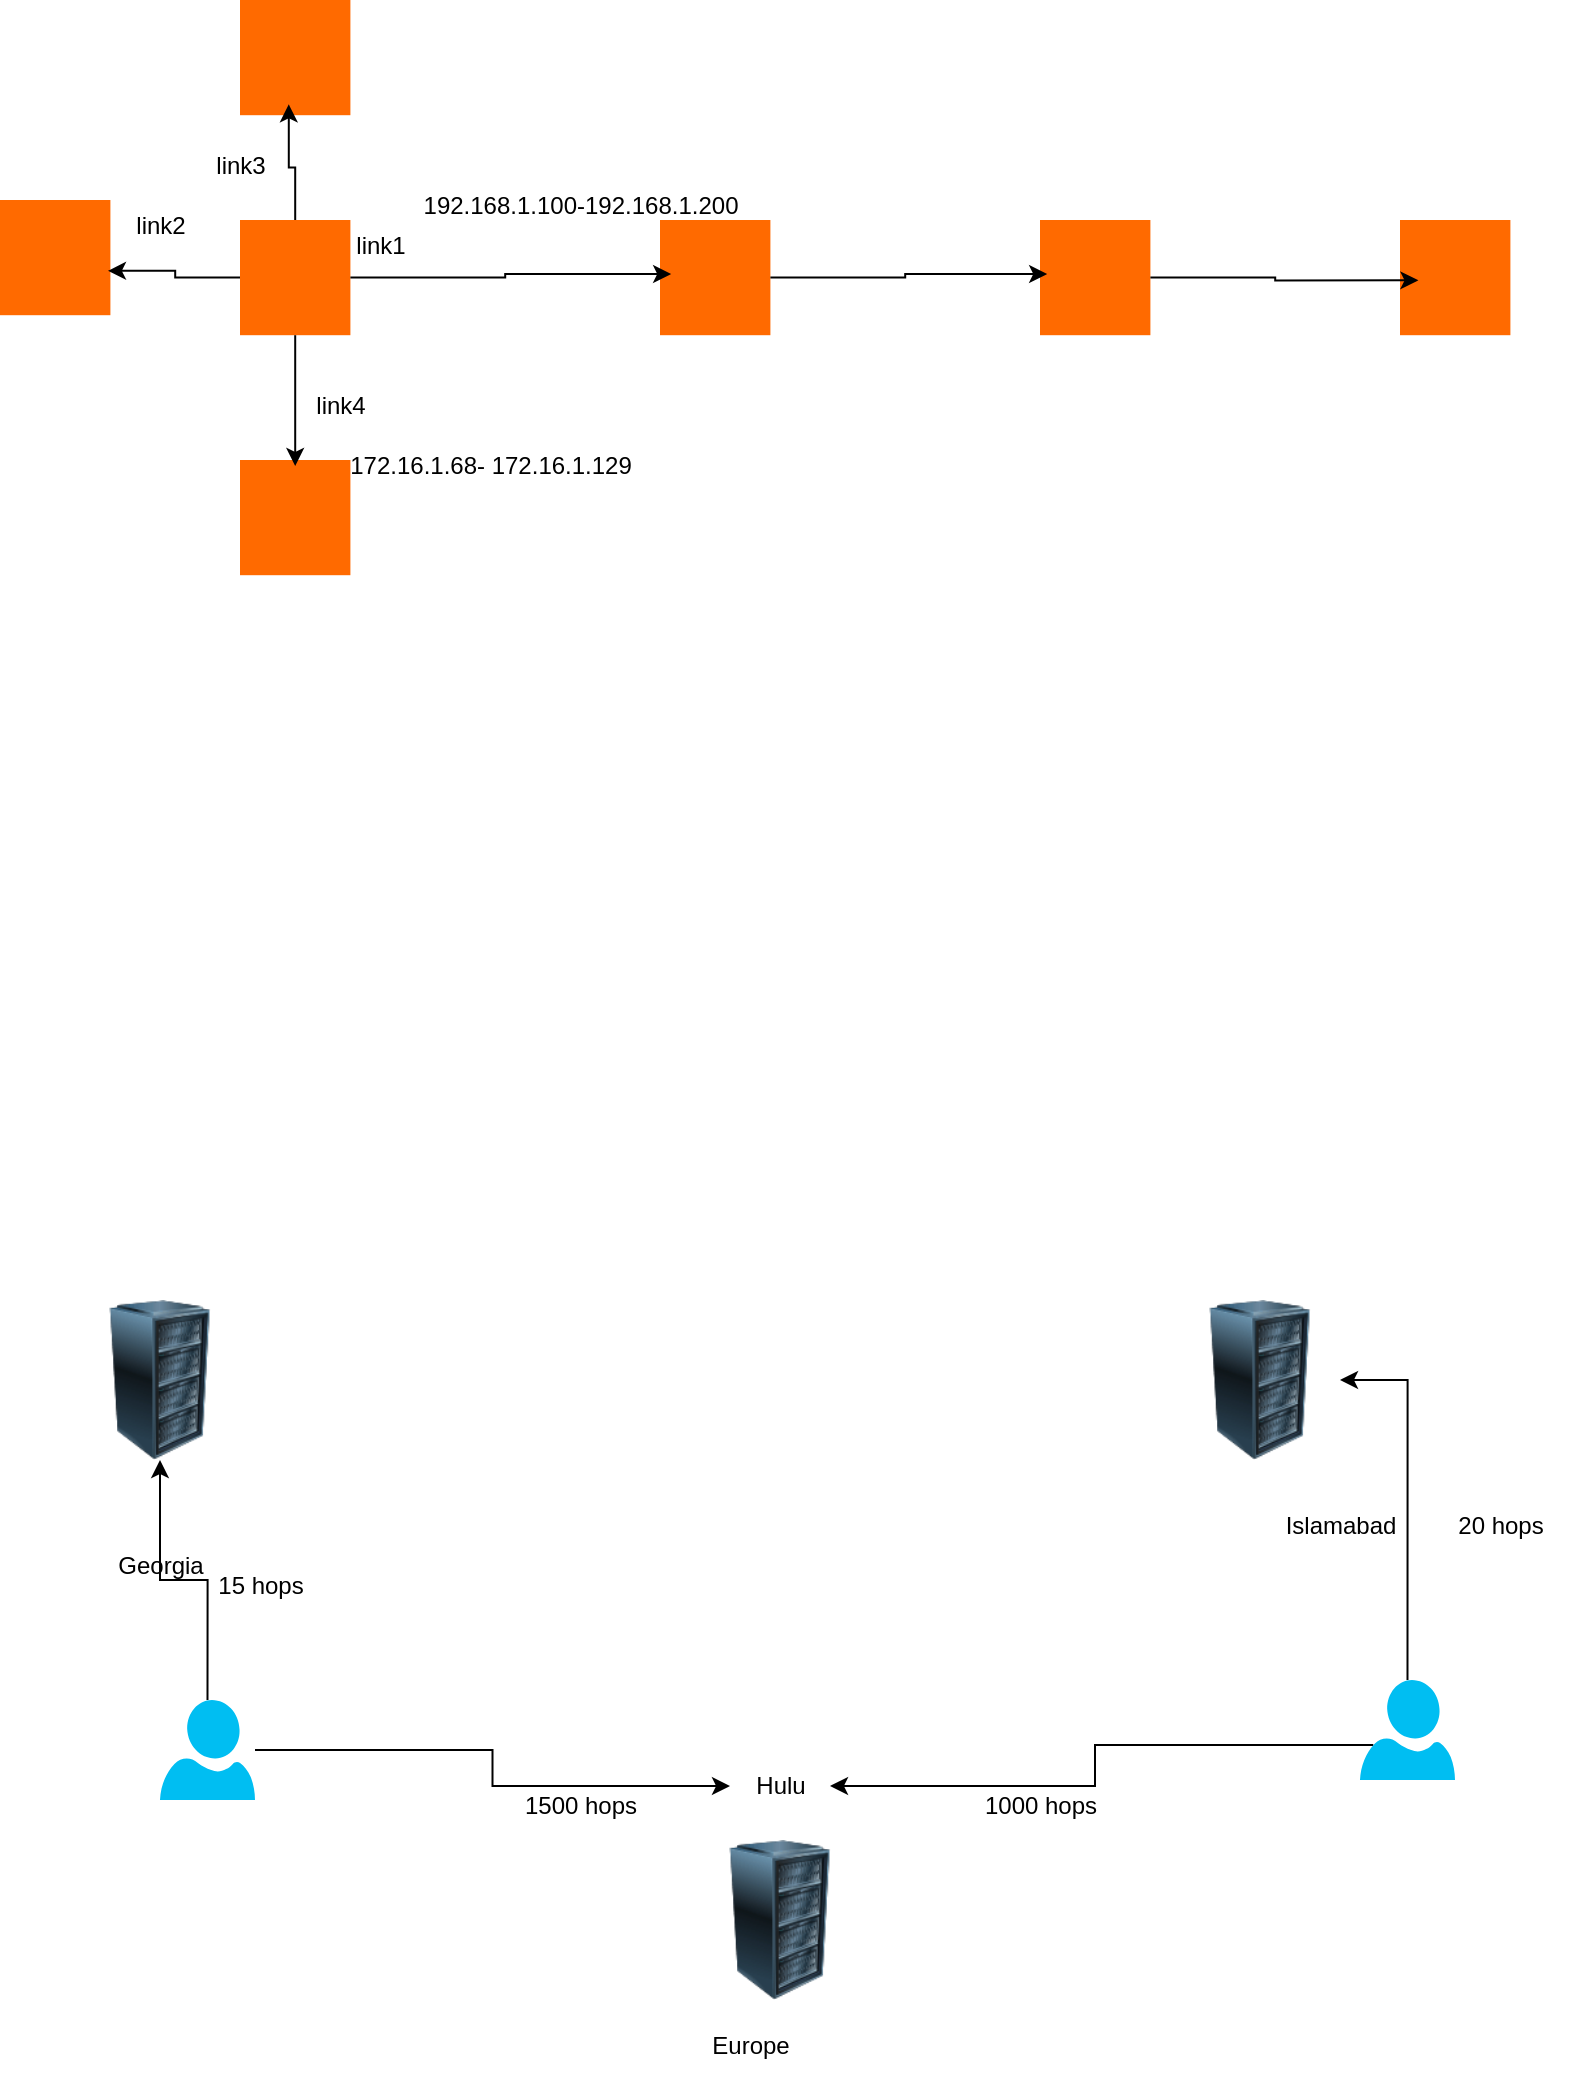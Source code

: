 <mxfile version="25.0.1">
  <diagram name="Page-1" id="DeTPh-dY3NMR_ZwV3VYR">
    <mxGraphModel dx="1050" dy="557" grid="1" gridSize="10" guides="1" tooltips="1" connect="1" arrows="1" fold="1" page="1" pageScale="1" pageWidth="850" pageHeight="1100" math="0" shadow="0">
      <root>
        <mxCell id="0" />
        <mxCell id="1" parent="0" />
        <mxCell id="nvoJi4NI6ZoAr2DGzt8q-1" value="" style="points=[];aspect=fixed;html=1;align=center;shadow=0;dashed=0;fillColor=#FF6A00;strokeColor=none;shape=mxgraph.alibaba_cloud.router;" vertex="1" parent="1">
          <mxGeometry x="140" y="150" width="55.2" height="57.6" as="geometry" />
        </mxCell>
        <mxCell id="nvoJi4NI6ZoAr2DGzt8q-2" value="" style="points=[];aspect=fixed;html=1;align=center;shadow=0;dashed=0;fillColor=#FF6A00;strokeColor=none;shape=mxgraph.alibaba_cloud.router;" vertex="1" parent="1">
          <mxGeometry x="350" y="150" width="55.2" height="57.6" as="geometry" />
        </mxCell>
        <mxCell id="nvoJi4NI6ZoAr2DGzt8q-3" value="" style="points=[];aspect=fixed;html=1;align=center;shadow=0;dashed=0;fillColor=#FF6A00;strokeColor=none;shape=mxgraph.alibaba_cloud.router;" vertex="1" parent="1">
          <mxGeometry x="540" y="150" width="55.2" height="57.6" as="geometry" />
        </mxCell>
        <mxCell id="nvoJi4NI6ZoAr2DGzt8q-4" value="" style="points=[];aspect=fixed;html=1;align=center;shadow=0;dashed=0;fillColor=#FF6A00;strokeColor=none;shape=mxgraph.alibaba_cloud.router;" vertex="1" parent="1">
          <mxGeometry x="720" y="150" width="55.2" height="57.6" as="geometry" />
        </mxCell>
        <mxCell id="nvoJi4NI6ZoAr2DGzt8q-5" style="edgeStyle=orthogonalEdgeStyle;rounded=0;orthogonalLoop=1;jettySize=auto;html=1;entryX=0.101;entryY=0.469;entryDx=0;entryDy=0;entryPerimeter=0;" edge="1" parent="1" source="nvoJi4NI6ZoAr2DGzt8q-1" target="nvoJi4NI6ZoAr2DGzt8q-2">
          <mxGeometry relative="1" as="geometry" />
        </mxCell>
        <mxCell id="nvoJi4NI6ZoAr2DGzt8q-6" value="" style="points=[];aspect=fixed;html=1;align=center;shadow=0;dashed=0;fillColor=#FF6A00;strokeColor=none;shape=mxgraph.alibaba_cloud.router;" vertex="1" parent="1">
          <mxGeometry x="140" y="40" width="55.2" height="57.6" as="geometry" />
        </mxCell>
        <mxCell id="nvoJi4NI6ZoAr2DGzt8q-7" style="edgeStyle=orthogonalEdgeStyle;rounded=0;orthogonalLoop=1;jettySize=auto;html=1;entryX=0.442;entryY=0.906;entryDx=0;entryDy=0;entryPerimeter=0;" edge="1" parent="1" source="nvoJi4NI6ZoAr2DGzt8q-1" target="nvoJi4NI6ZoAr2DGzt8q-6">
          <mxGeometry relative="1" as="geometry" />
        </mxCell>
        <mxCell id="nvoJi4NI6ZoAr2DGzt8q-8" value="" style="points=[];aspect=fixed;html=1;align=center;shadow=0;dashed=0;fillColor=#FF6A00;strokeColor=none;shape=mxgraph.alibaba_cloud.router;" vertex="1" parent="1">
          <mxGeometry x="20" y="140" width="55.2" height="57.6" as="geometry" />
        </mxCell>
        <mxCell id="nvoJi4NI6ZoAr2DGzt8q-9" style="edgeStyle=orthogonalEdgeStyle;rounded=0;orthogonalLoop=1;jettySize=auto;html=1;entryX=0.978;entryY=0.615;entryDx=0;entryDy=0;entryPerimeter=0;" edge="1" parent="1" source="nvoJi4NI6ZoAr2DGzt8q-1" target="nvoJi4NI6ZoAr2DGzt8q-8">
          <mxGeometry relative="1" as="geometry" />
        </mxCell>
        <mxCell id="nvoJi4NI6ZoAr2DGzt8q-10" value="" style="points=[];aspect=fixed;html=1;align=center;shadow=0;dashed=0;fillColor=#FF6A00;strokeColor=none;shape=mxgraph.alibaba_cloud.router;" vertex="1" parent="1">
          <mxGeometry x="140" y="270" width="55.2" height="57.6" as="geometry" />
        </mxCell>
        <mxCell id="nvoJi4NI6ZoAr2DGzt8q-11" style="edgeStyle=orthogonalEdgeStyle;rounded=0;orthogonalLoop=1;jettySize=auto;html=1;entryX=0.5;entryY=0.052;entryDx=0;entryDy=0;entryPerimeter=0;" edge="1" parent="1" source="nvoJi4NI6ZoAr2DGzt8q-1" target="nvoJi4NI6ZoAr2DGzt8q-10">
          <mxGeometry relative="1" as="geometry" />
        </mxCell>
        <mxCell id="nvoJi4NI6ZoAr2DGzt8q-12" value="link1" style="text;html=1;align=center;verticalAlign=middle;resizable=0;points=[];autosize=1;strokeColor=none;fillColor=none;" vertex="1" parent="1">
          <mxGeometry x="185" y="148" width="50" height="30" as="geometry" />
        </mxCell>
        <mxCell id="nvoJi4NI6ZoAr2DGzt8q-13" value="link2" style="text;html=1;align=center;verticalAlign=middle;resizable=0;points=[];autosize=1;strokeColor=none;fillColor=none;" vertex="1" parent="1">
          <mxGeometry x="75" y="138" width="50" height="30" as="geometry" />
        </mxCell>
        <mxCell id="nvoJi4NI6ZoAr2DGzt8q-14" value="link3" style="text;html=1;align=center;verticalAlign=middle;resizable=0;points=[];autosize=1;strokeColor=none;fillColor=none;" vertex="1" parent="1">
          <mxGeometry x="115" y="108" width="50" height="30" as="geometry" />
        </mxCell>
        <mxCell id="nvoJi4NI6ZoAr2DGzt8q-15" value="link4" style="text;html=1;align=center;verticalAlign=middle;resizable=0;points=[];autosize=1;strokeColor=none;fillColor=none;" vertex="1" parent="1">
          <mxGeometry x="165" y="228" width="50" height="30" as="geometry" />
        </mxCell>
        <mxCell id="nvoJi4NI6ZoAr2DGzt8q-16" value="192.168.1.100-192.168.1.200" style="text;html=1;align=center;verticalAlign=middle;resizable=0;points=[];autosize=1;strokeColor=none;fillColor=none;" vertex="1" parent="1">
          <mxGeometry x="220" y="128" width="180" height="30" as="geometry" />
        </mxCell>
        <mxCell id="nvoJi4NI6ZoAr2DGzt8q-17" value="172.16.1.68- 172.16.1.129" style="text;html=1;align=center;verticalAlign=middle;resizable=0;points=[];autosize=1;strokeColor=none;fillColor=none;" vertex="1" parent="1">
          <mxGeometry x="185" y="258" width="160" height="30" as="geometry" />
        </mxCell>
        <mxCell id="nvoJi4NI6ZoAr2DGzt8q-18" style="edgeStyle=orthogonalEdgeStyle;rounded=0;orthogonalLoop=1;jettySize=auto;html=1;entryX=0.065;entryY=0.469;entryDx=0;entryDy=0;entryPerimeter=0;" edge="1" parent="1" source="nvoJi4NI6ZoAr2DGzt8q-2" target="nvoJi4NI6ZoAr2DGzt8q-3">
          <mxGeometry relative="1" as="geometry" />
        </mxCell>
        <mxCell id="nvoJi4NI6ZoAr2DGzt8q-19" style="edgeStyle=orthogonalEdgeStyle;rounded=0;orthogonalLoop=1;jettySize=auto;html=1;entryX=0.167;entryY=0.524;entryDx=0;entryDy=0;entryPerimeter=0;" edge="1" parent="1" source="nvoJi4NI6ZoAr2DGzt8q-3" target="nvoJi4NI6ZoAr2DGzt8q-4">
          <mxGeometry relative="1" as="geometry" />
        </mxCell>
        <mxCell id="nvoJi4NI6ZoAr2DGzt8q-20" value="" style="image;html=1;image=img/lib/clip_art/computers/Server_Rack_128x128.png" vertex="1" parent="1">
          <mxGeometry x="60" y="690" width="80" height="80" as="geometry" />
        </mxCell>
        <mxCell id="nvoJi4NI6ZoAr2DGzt8q-21" value="" style="image;html=1;image=img/lib/clip_art/computers/Server_Rack_128x128.png" vertex="1" parent="1">
          <mxGeometry x="610" y="690" width="80" height="80" as="geometry" />
        </mxCell>
        <mxCell id="nvoJi4NI6ZoAr2DGzt8q-22" value="" style="image;html=1;image=img/lib/clip_art/computers/Server_Rack_128x128.png" vertex="1" parent="1">
          <mxGeometry x="370" y="960" width="80" height="80" as="geometry" />
        </mxCell>
        <mxCell id="nvoJi4NI6ZoAr2DGzt8q-23" value="Georgia" style="text;html=1;align=center;verticalAlign=middle;resizable=0;points=[];autosize=1;strokeColor=none;fillColor=none;" vertex="1" parent="1">
          <mxGeometry x="65" y="808" width="70" height="30" as="geometry" />
        </mxCell>
        <mxCell id="nvoJi4NI6ZoAr2DGzt8q-24" value="Islamabad" style="text;html=1;align=center;verticalAlign=middle;resizable=0;points=[];autosize=1;strokeColor=none;fillColor=none;" vertex="1" parent="1">
          <mxGeometry x="650" y="788" width="80" height="30" as="geometry" />
        </mxCell>
        <mxCell id="nvoJi4NI6ZoAr2DGzt8q-25" value="Europe" style="text;html=1;align=center;verticalAlign=middle;resizable=0;points=[];autosize=1;strokeColor=none;fillColor=none;" vertex="1" parent="1">
          <mxGeometry x="365" y="1048" width="60" height="30" as="geometry" />
        </mxCell>
        <mxCell id="nvoJi4NI6ZoAr2DGzt8q-29" style="edgeStyle=orthogonalEdgeStyle;rounded=0;orthogonalLoop=1;jettySize=auto;html=1;exitX=0.14;exitY=0.65;exitDx=0;exitDy=0;exitPerimeter=0;" edge="1" parent="1" source="nvoJi4NI6ZoAr2DGzt8q-26" target="nvoJi4NI6ZoAr2DGzt8q-28">
          <mxGeometry relative="1" as="geometry" />
        </mxCell>
        <mxCell id="nvoJi4NI6ZoAr2DGzt8q-31" style="edgeStyle=orthogonalEdgeStyle;rounded=0;orthogonalLoop=1;jettySize=auto;html=1;exitX=0.5;exitY=0;exitDx=0;exitDy=0;exitPerimeter=0;entryX=1;entryY=0.5;entryDx=0;entryDy=0;" edge="1" parent="1" source="nvoJi4NI6ZoAr2DGzt8q-26" target="nvoJi4NI6ZoAr2DGzt8q-21">
          <mxGeometry relative="1" as="geometry" />
        </mxCell>
        <mxCell id="nvoJi4NI6ZoAr2DGzt8q-26" value="" style="verticalLabelPosition=bottom;html=1;verticalAlign=top;align=center;strokeColor=none;fillColor=#00BEF2;shape=mxgraph.azure.user;" vertex="1" parent="1">
          <mxGeometry x="700" y="880" width="47.5" height="50" as="geometry" />
        </mxCell>
        <mxCell id="nvoJi4NI6ZoAr2DGzt8q-33" style="edgeStyle=orthogonalEdgeStyle;rounded=0;orthogonalLoop=1;jettySize=auto;html=1;" edge="1" parent="1" source="nvoJi4NI6ZoAr2DGzt8q-27" target="nvoJi4NI6ZoAr2DGzt8q-28">
          <mxGeometry relative="1" as="geometry" />
        </mxCell>
        <mxCell id="nvoJi4NI6ZoAr2DGzt8q-35" style="edgeStyle=orthogonalEdgeStyle;rounded=0;orthogonalLoop=1;jettySize=auto;html=1;exitX=0.5;exitY=0;exitDx=0;exitDy=0;exitPerimeter=0;" edge="1" parent="1" source="nvoJi4NI6ZoAr2DGzt8q-27" target="nvoJi4NI6ZoAr2DGzt8q-20">
          <mxGeometry relative="1" as="geometry" />
        </mxCell>
        <mxCell id="nvoJi4NI6ZoAr2DGzt8q-27" value="" style="verticalLabelPosition=bottom;html=1;verticalAlign=top;align=center;strokeColor=none;fillColor=#00BEF2;shape=mxgraph.azure.user;" vertex="1" parent="1">
          <mxGeometry x="100" y="890" width="47.5" height="50" as="geometry" />
        </mxCell>
        <mxCell id="nvoJi4NI6ZoAr2DGzt8q-28" value="Hulu" style="text;html=1;align=center;verticalAlign=middle;resizable=0;points=[];autosize=1;strokeColor=none;fillColor=none;" vertex="1" parent="1">
          <mxGeometry x="385" y="918" width="50" height="30" as="geometry" />
        </mxCell>
        <mxCell id="nvoJi4NI6ZoAr2DGzt8q-30" value="1000 hops" style="text;html=1;align=center;verticalAlign=middle;resizable=0;points=[];autosize=1;strokeColor=none;fillColor=none;" vertex="1" parent="1">
          <mxGeometry x="500" y="928" width="80" height="30" as="geometry" />
        </mxCell>
        <mxCell id="nvoJi4NI6ZoAr2DGzt8q-32" value="20 hops" style="text;html=1;align=center;verticalAlign=middle;resizable=0;points=[];autosize=1;strokeColor=none;fillColor=none;" vertex="1" parent="1">
          <mxGeometry x="735" y="788" width="70" height="30" as="geometry" />
        </mxCell>
        <mxCell id="nvoJi4NI6ZoAr2DGzt8q-34" value="1500 hops" style="text;html=1;align=center;verticalAlign=middle;resizable=0;points=[];autosize=1;strokeColor=none;fillColor=none;" vertex="1" parent="1">
          <mxGeometry x="270" y="928" width="80" height="30" as="geometry" />
        </mxCell>
        <mxCell id="nvoJi4NI6ZoAr2DGzt8q-36" value="15 hops" style="text;html=1;align=center;verticalAlign=middle;resizable=0;points=[];autosize=1;strokeColor=none;fillColor=none;" vertex="1" parent="1">
          <mxGeometry x="115" y="818" width="70" height="30" as="geometry" />
        </mxCell>
      </root>
    </mxGraphModel>
  </diagram>
</mxfile>
